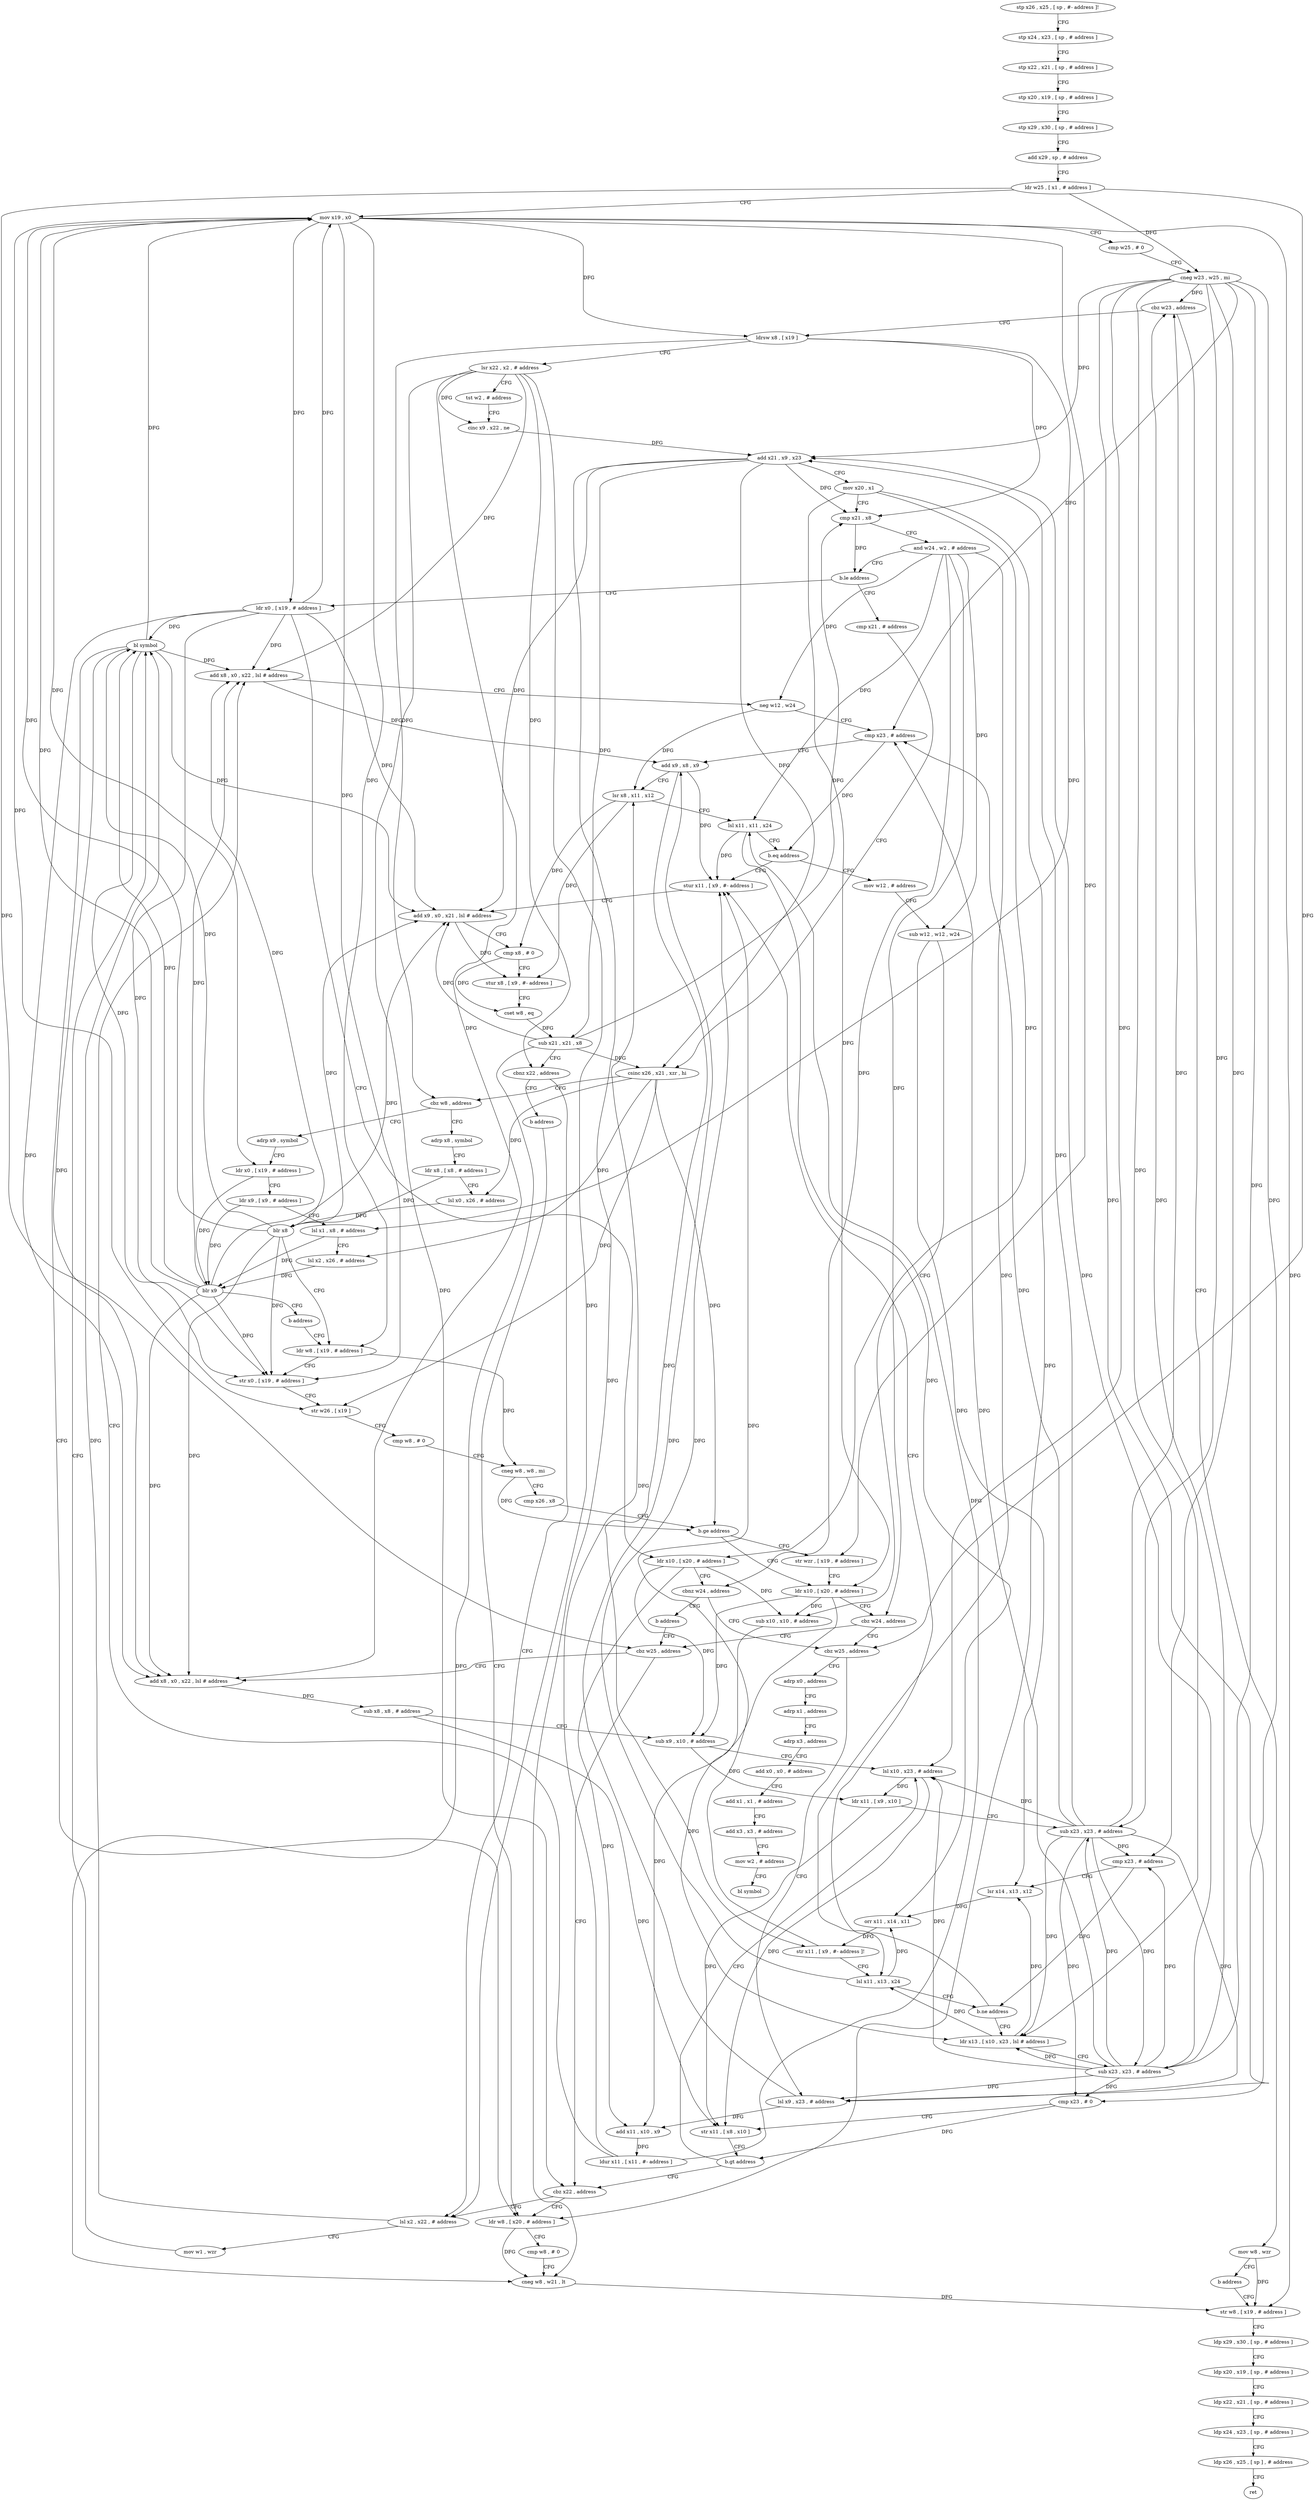 digraph "func" {
"4234396" [label = "stp x26 , x25 , [ sp , #- address ]!" ]
"4234400" [label = "stp x24 , x23 , [ sp , # address ]" ]
"4234404" [label = "stp x22 , x21 , [ sp , # address ]" ]
"4234408" [label = "stp x20 , x19 , [ sp , # address ]" ]
"4234412" [label = "stp x29 , x30 , [ sp , # address ]" ]
"4234416" [label = "add x29 , sp , # address" ]
"4234420" [label = "ldr w25 , [ x1 , # address ]" ]
"4234424" [label = "mov x19 , x0" ]
"4234428" [label = "cmp w25 , # 0" ]
"4234432" [label = "cneg w23 , w25 , mi" ]
"4234436" [label = "cbz w23 , address" ]
"4234516" [label = "mov w8 , wzr" ]
"4234440" [label = "ldrsw x8 , [ x19 ]" ]
"4234520" [label = "b address" ]
"4234784" [label = "str w8 , [ x19 , # address ]" ]
"4234444" [label = "lsr x22 , x2 , # address" ]
"4234448" [label = "tst w2 , # address" ]
"4234452" [label = "cinc x9 , x22 , ne" ]
"4234456" [label = "add x21 , x9 , x23" ]
"4234460" [label = "mov x20 , x1" ]
"4234464" [label = "cmp x21 , x8" ]
"4234468" [label = "and w24 , w2 , # address" ]
"4234472" [label = "b.le address" ]
"4234524" [label = "ldr x0 , [ x19 , # address ]" ]
"4234476" [label = "cmp x21 , # address" ]
"4234788" [label = "ldp x29 , x30 , [ sp , # address ]" ]
"4234792" [label = "ldp x20 , x19 , [ sp , # address ]" ]
"4234796" [label = "ldp x22 , x21 , [ sp , # address ]" ]
"4234800" [label = "ldp x24 , x23 , [ sp , # address ]" ]
"4234804" [label = "ldp x26 , x25 , [ sp ] , # address" ]
"4234808" [label = "ret" ]
"4234528" [label = "ldr x10 , [ x20 , # address ]" ]
"4234532" [label = "cbnz w24 , address" ]
"4234596" [label = "cbz w25 , address" ]
"4234536" [label = "b address" ]
"4234480" [label = "csinc x26 , x21 , xzr , hi" ]
"4234484" [label = "cbz w8 , address" ]
"4234540" [label = "adrp x8 , symbol" ]
"4234488" [label = "adrp x9 , symbol" ]
"4234812" [label = "adrp x0 , address" ]
"4234600" [label = "lsl x9 , x23 , # address" ]
"4234716" [label = "cbz w25 , address" ]
"4234544" [label = "ldr x8 , [ x8 , # address ]" ]
"4234548" [label = "lsl x0 , x26 , # address" ]
"4234552" [label = "blr x8" ]
"4234556" [label = "ldr w8 , [ x19 , # address ]" ]
"4234492" [label = "ldr x0 , [ x19 , # address ]" ]
"4234496" [label = "ldr x9 , [ x9 , # address ]" ]
"4234500" [label = "lsl x1 , x8 , # address" ]
"4234504" [label = "lsl x2 , x26 , # address" ]
"4234508" [label = "blr x9" ]
"4234512" [label = "b address" ]
"4234816" [label = "adrp x1 , address" ]
"4234820" [label = "adrp x3 , address" ]
"4234824" [label = "add x0 , x0 , # address" ]
"4234828" [label = "add x1 , x1 , # address" ]
"4234832" [label = "add x3 , x3 , # address" ]
"4234836" [label = "mov w2 , # address" ]
"4234840" [label = "bl symbol" ]
"4234604" [label = "add x11 , x10 , x9" ]
"4234608" [label = "ldur x11 , [ x11 , #- address ]" ]
"4234612" [label = "add x8 , x0 , x22 , lsl # address" ]
"4234616" [label = "neg w12 , w24" ]
"4234620" [label = "cmp x23 , # address" ]
"4234624" [label = "add x9 , x8 , x9" ]
"4234628" [label = "lsr x8 , x11 , x12" ]
"4234632" [label = "lsl x11 , x11 , x24" ]
"4234636" [label = "b.eq address" ]
"4234684" [label = "stur x11 , [ x9 , #- address ]" ]
"4234640" [label = "mov w12 , # address" ]
"4234756" [label = "cbz x22 , address" ]
"4234720" [label = "add x8 , x0 , x22 , lsl # address" ]
"4234588" [label = "ldr x10 , [ x20 , # address ]" ]
"4234592" [label = "cbz w24 , address" ]
"4234584" [label = "str wzr , [ x19 , # address ]" ]
"4234560" [label = "str x0 , [ x19 , # address ]" ]
"4234564" [label = "str w26 , [ x19 ]" ]
"4234568" [label = "cmp w8 , # 0" ]
"4234572" [label = "cneg w8 , w8 , mi" ]
"4234576" [label = "cmp x26 , x8" ]
"4234580" [label = "b.ge address" ]
"4234688" [label = "add x9 , x0 , x21 , lsl # address" ]
"4234692" [label = "cmp x8 , # 0" ]
"4234696" [label = "stur x8 , [ x9 , #- address ]" ]
"4234700" [label = "cset w8 , eq" ]
"4234704" [label = "sub x21 , x21 , x8" ]
"4234708" [label = "cbnz x22 , address" ]
"4234760" [label = "lsl x2 , x22 , # address" ]
"4234712" [label = "b address" ]
"4234644" [label = "sub w12 , w12 , w24" ]
"4234648" [label = "sub x10 , x10 , # address" ]
"4234652" [label = "ldr x13 , [ x10 , x23 , lsl # address ]" ]
"4234772" [label = "ldr w8 , [ x20 , # address ]" ]
"4234724" [label = "sub x8 , x8 , # address" ]
"4234728" [label = "sub x9 , x10 , # address" ]
"4234732" [label = "lsl x10 , x23 , # address" ]
"4234764" [label = "mov w1 , wzr" ]
"4234768" [label = "bl symbol" ]
"4234656" [label = "sub x23 , x23 , # address" ]
"4234660" [label = "cmp x23 , # address" ]
"4234664" [label = "lsr x14 , x13 , x12" ]
"4234668" [label = "orr x11 , x14 , x11" ]
"4234672" [label = "str x11 , [ x9 , #- address ]!" ]
"4234676" [label = "lsl x11 , x13 , x24" ]
"4234680" [label = "b.ne address" ]
"4234776" [label = "cmp w8 , # 0" ]
"4234780" [label = "cneg w8 , w21 , lt" ]
"4234736" [label = "ldr x11 , [ x9 , x10 ]" ]
"4234740" [label = "sub x23 , x23 , # address" ]
"4234744" [label = "cmp x23 , # 0" ]
"4234748" [label = "str x11 , [ x8 , x10 ]" ]
"4234752" [label = "b.gt address" ]
"4234396" -> "4234400" [ label = "CFG" ]
"4234400" -> "4234404" [ label = "CFG" ]
"4234404" -> "4234408" [ label = "CFG" ]
"4234408" -> "4234412" [ label = "CFG" ]
"4234412" -> "4234416" [ label = "CFG" ]
"4234416" -> "4234420" [ label = "CFG" ]
"4234420" -> "4234424" [ label = "CFG" ]
"4234420" -> "4234432" [ label = "DFG" ]
"4234420" -> "4234596" [ label = "DFG" ]
"4234420" -> "4234716" [ label = "DFG" ]
"4234424" -> "4234428" [ label = "CFG" ]
"4234424" -> "4234440" [ label = "DFG" ]
"4234424" -> "4234784" [ label = "DFG" ]
"4234424" -> "4234524" [ label = "DFG" ]
"4234424" -> "4234492" [ label = "DFG" ]
"4234424" -> "4234556" [ label = "DFG" ]
"4234424" -> "4234560" [ label = "DFG" ]
"4234424" -> "4234564" [ label = "DFG" ]
"4234424" -> "4234584" [ label = "DFG" ]
"4234428" -> "4234432" [ label = "CFG" ]
"4234432" -> "4234436" [ label = "DFG" ]
"4234432" -> "4234456" [ label = "DFG" ]
"4234432" -> "4234600" [ label = "DFG" ]
"4234432" -> "4234620" [ label = "DFG" ]
"4234432" -> "4234652" [ label = "DFG" ]
"4234432" -> "4234656" [ label = "DFG" ]
"4234432" -> "4234660" [ label = "DFG" ]
"4234432" -> "4234732" [ label = "DFG" ]
"4234432" -> "4234740" [ label = "DFG" ]
"4234432" -> "4234744" [ label = "DFG" ]
"4234436" -> "4234516" [ label = "CFG" ]
"4234436" -> "4234440" [ label = "CFG" ]
"4234516" -> "4234520" [ label = "CFG" ]
"4234516" -> "4234784" [ label = "DFG" ]
"4234440" -> "4234444" [ label = "CFG" ]
"4234440" -> "4234464" [ label = "DFG" ]
"4234440" -> "4234484" [ label = "DFG" ]
"4234440" -> "4234500" [ label = "DFG" ]
"4234520" -> "4234784" [ label = "CFG" ]
"4234784" -> "4234788" [ label = "CFG" ]
"4234444" -> "4234448" [ label = "CFG" ]
"4234444" -> "4234452" [ label = "DFG" ]
"4234444" -> "4234612" [ label = "DFG" ]
"4234444" -> "4234756" [ label = "DFG" ]
"4234444" -> "4234720" [ label = "DFG" ]
"4234444" -> "4234760" [ label = "DFG" ]
"4234444" -> "4234708" [ label = "DFG" ]
"4234448" -> "4234452" [ label = "CFG" ]
"4234452" -> "4234456" [ label = "DFG" ]
"4234456" -> "4234460" [ label = "CFG" ]
"4234456" -> "4234464" [ label = "DFG" ]
"4234456" -> "4234480" [ label = "DFG" ]
"4234456" -> "4234688" [ label = "DFG" ]
"4234456" -> "4234704" [ label = "DFG" ]
"4234456" -> "4234780" [ label = "DFG" ]
"4234460" -> "4234464" [ label = "CFG" ]
"4234460" -> "4234528" [ label = "DFG" ]
"4234460" -> "4234772" [ label = "DFG" ]
"4234460" -> "4234588" [ label = "DFG" ]
"4234464" -> "4234468" [ label = "CFG" ]
"4234464" -> "4234472" [ label = "DFG" ]
"4234468" -> "4234472" [ label = "CFG" ]
"4234468" -> "4234532" [ label = "DFG" ]
"4234468" -> "4234616" [ label = "DFG" ]
"4234468" -> "4234632" [ label = "DFG" ]
"4234468" -> "4234644" [ label = "DFG" ]
"4234468" -> "4234676" [ label = "DFG" ]
"4234468" -> "4234592" [ label = "DFG" ]
"4234472" -> "4234524" [ label = "CFG" ]
"4234472" -> "4234476" [ label = "CFG" ]
"4234524" -> "4234528" [ label = "CFG" ]
"4234524" -> "4234424" [ label = "DFG" ]
"4234524" -> "4234612" [ label = "DFG" ]
"4234524" -> "4234688" [ label = "DFG" ]
"4234524" -> "4234720" [ label = "DFG" ]
"4234524" -> "4234768" [ label = "DFG" ]
"4234524" -> "4234560" [ label = "DFG" ]
"4234476" -> "4234480" [ label = "CFG" ]
"4234788" -> "4234792" [ label = "CFG" ]
"4234792" -> "4234796" [ label = "CFG" ]
"4234796" -> "4234800" [ label = "CFG" ]
"4234800" -> "4234804" [ label = "CFG" ]
"4234804" -> "4234808" [ label = "CFG" ]
"4234528" -> "4234532" [ label = "CFG" ]
"4234528" -> "4234604" [ label = "DFG" ]
"4234528" -> "4234648" [ label = "DFG" ]
"4234528" -> "4234728" [ label = "DFG" ]
"4234532" -> "4234596" [ label = "CFG" ]
"4234532" -> "4234536" [ label = "CFG" ]
"4234596" -> "4234812" [ label = "CFG" ]
"4234596" -> "4234600" [ label = "CFG" ]
"4234536" -> "4234716" [ label = "CFG" ]
"4234480" -> "4234484" [ label = "CFG" ]
"4234480" -> "4234548" [ label = "DFG" ]
"4234480" -> "4234504" [ label = "DFG" ]
"4234480" -> "4234564" [ label = "DFG" ]
"4234480" -> "4234580" [ label = "DFG" ]
"4234484" -> "4234540" [ label = "CFG" ]
"4234484" -> "4234488" [ label = "CFG" ]
"4234540" -> "4234544" [ label = "CFG" ]
"4234488" -> "4234492" [ label = "CFG" ]
"4234812" -> "4234816" [ label = "CFG" ]
"4234600" -> "4234604" [ label = "DFG" ]
"4234600" -> "4234624" [ label = "DFG" ]
"4234716" -> "4234756" [ label = "CFG" ]
"4234716" -> "4234720" [ label = "CFG" ]
"4234544" -> "4234548" [ label = "CFG" ]
"4234544" -> "4234552" [ label = "DFG" ]
"4234548" -> "4234552" [ label = "DFG" ]
"4234552" -> "4234556" [ label = "CFG" ]
"4234552" -> "4234424" [ label = "DFG" ]
"4234552" -> "4234612" [ label = "DFG" ]
"4234552" -> "4234688" [ label = "DFG" ]
"4234552" -> "4234720" [ label = "DFG" ]
"4234552" -> "4234768" [ label = "DFG" ]
"4234552" -> "4234560" [ label = "DFG" ]
"4234556" -> "4234560" [ label = "CFG" ]
"4234556" -> "4234572" [ label = "DFG" ]
"4234492" -> "4234496" [ label = "CFG" ]
"4234492" -> "4234508" [ label = "DFG" ]
"4234496" -> "4234500" [ label = "CFG" ]
"4234496" -> "4234508" [ label = "DFG" ]
"4234500" -> "4234504" [ label = "CFG" ]
"4234500" -> "4234508" [ label = "DFG" ]
"4234504" -> "4234508" [ label = "DFG" ]
"4234508" -> "4234512" [ label = "CFG" ]
"4234508" -> "4234424" [ label = "DFG" ]
"4234508" -> "4234612" [ label = "DFG" ]
"4234508" -> "4234688" [ label = "DFG" ]
"4234508" -> "4234720" [ label = "DFG" ]
"4234508" -> "4234768" [ label = "DFG" ]
"4234508" -> "4234560" [ label = "DFG" ]
"4234512" -> "4234556" [ label = "CFG" ]
"4234816" -> "4234820" [ label = "CFG" ]
"4234820" -> "4234824" [ label = "CFG" ]
"4234824" -> "4234828" [ label = "CFG" ]
"4234828" -> "4234832" [ label = "CFG" ]
"4234832" -> "4234836" [ label = "CFG" ]
"4234836" -> "4234840" [ label = "CFG" ]
"4234604" -> "4234608" [ label = "DFG" ]
"4234608" -> "4234612" [ label = "CFG" ]
"4234608" -> "4234628" [ label = "DFG" ]
"4234608" -> "4234632" [ label = "DFG" ]
"4234612" -> "4234616" [ label = "CFG" ]
"4234612" -> "4234624" [ label = "DFG" ]
"4234616" -> "4234620" [ label = "CFG" ]
"4234616" -> "4234628" [ label = "DFG" ]
"4234620" -> "4234624" [ label = "CFG" ]
"4234620" -> "4234636" [ label = "DFG" ]
"4234624" -> "4234628" [ label = "CFG" ]
"4234624" -> "4234684" [ label = "DFG" ]
"4234624" -> "4234672" [ label = "DFG" ]
"4234628" -> "4234632" [ label = "CFG" ]
"4234628" -> "4234692" [ label = "DFG" ]
"4234628" -> "4234696" [ label = "DFG" ]
"4234632" -> "4234636" [ label = "CFG" ]
"4234632" -> "4234684" [ label = "DFG" ]
"4234632" -> "4234668" [ label = "DFG" ]
"4234636" -> "4234684" [ label = "CFG" ]
"4234636" -> "4234640" [ label = "CFG" ]
"4234684" -> "4234688" [ label = "CFG" ]
"4234640" -> "4234644" [ label = "CFG" ]
"4234756" -> "4234772" [ label = "CFG" ]
"4234756" -> "4234760" [ label = "CFG" ]
"4234720" -> "4234724" [ label = "DFG" ]
"4234588" -> "4234592" [ label = "CFG" ]
"4234588" -> "4234648" [ label = "DFG" ]
"4234588" -> "4234728" [ label = "DFG" ]
"4234588" -> "4234604" [ label = "DFG" ]
"4234592" -> "4234716" [ label = "CFG" ]
"4234592" -> "4234596" [ label = "CFG" ]
"4234584" -> "4234588" [ label = "CFG" ]
"4234560" -> "4234564" [ label = "CFG" ]
"4234564" -> "4234568" [ label = "CFG" ]
"4234568" -> "4234572" [ label = "CFG" ]
"4234572" -> "4234576" [ label = "CFG" ]
"4234572" -> "4234580" [ label = "DFG" ]
"4234576" -> "4234580" [ label = "CFG" ]
"4234580" -> "4234588" [ label = "CFG" ]
"4234580" -> "4234584" [ label = "CFG" ]
"4234688" -> "4234692" [ label = "CFG" ]
"4234688" -> "4234696" [ label = "DFG" ]
"4234692" -> "4234696" [ label = "CFG" ]
"4234692" -> "4234700" [ label = "DFG" ]
"4234696" -> "4234700" [ label = "CFG" ]
"4234700" -> "4234704" [ label = "DFG" ]
"4234704" -> "4234708" [ label = "CFG" ]
"4234704" -> "4234480" [ label = "DFG" ]
"4234704" -> "4234688" [ label = "DFG" ]
"4234704" -> "4234464" [ label = "DFG" ]
"4234704" -> "4234780" [ label = "DFG" ]
"4234708" -> "4234760" [ label = "CFG" ]
"4234708" -> "4234712" [ label = "CFG" ]
"4234760" -> "4234764" [ label = "CFG" ]
"4234760" -> "4234768" [ label = "DFG" ]
"4234712" -> "4234772" [ label = "CFG" ]
"4234644" -> "4234648" [ label = "CFG" ]
"4234644" -> "4234664" [ label = "DFG" ]
"4234648" -> "4234652" [ label = "DFG" ]
"4234652" -> "4234656" [ label = "CFG" ]
"4234652" -> "4234664" [ label = "DFG" ]
"4234652" -> "4234676" [ label = "DFG" ]
"4234772" -> "4234776" [ label = "CFG" ]
"4234772" -> "4234780" [ label = "DFG" ]
"4234724" -> "4234728" [ label = "CFG" ]
"4234724" -> "4234748" [ label = "DFG" ]
"4234728" -> "4234732" [ label = "CFG" ]
"4234728" -> "4234736" [ label = "DFG" ]
"4234732" -> "4234736" [ label = "DFG" ]
"4234732" -> "4234748" [ label = "DFG" ]
"4234764" -> "4234768" [ label = "CFG" ]
"4234768" -> "4234772" [ label = "CFG" ]
"4234768" -> "4234424" [ label = "DFG" ]
"4234768" -> "4234612" [ label = "DFG" ]
"4234768" -> "4234688" [ label = "DFG" ]
"4234768" -> "4234720" [ label = "DFG" ]
"4234768" -> "4234560" [ label = "DFG" ]
"4234656" -> "4234660" [ label = "DFG" ]
"4234656" -> "4234436" [ label = "DFG" ]
"4234656" -> "4234456" [ label = "DFG" ]
"4234656" -> "4234600" [ label = "DFG" ]
"4234656" -> "4234620" [ label = "DFG" ]
"4234656" -> "4234652" [ label = "DFG" ]
"4234656" -> "4234732" [ label = "DFG" ]
"4234656" -> "4234740" [ label = "DFG" ]
"4234656" -> "4234744" [ label = "DFG" ]
"4234660" -> "4234664" [ label = "CFG" ]
"4234660" -> "4234680" [ label = "DFG" ]
"4234664" -> "4234668" [ label = "DFG" ]
"4234668" -> "4234672" [ label = "DFG" ]
"4234672" -> "4234676" [ label = "CFG" ]
"4234672" -> "4234684" [ label = "DFG" ]
"4234676" -> "4234680" [ label = "CFG" ]
"4234676" -> "4234684" [ label = "DFG" ]
"4234676" -> "4234668" [ label = "DFG" ]
"4234680" -> "4234652" [ label = "CFG" ]
"4234680" -> "4234684" [ label = "CFG" ]
"4234776" -> "4234780" [ label = "CFG" ]
"4234780" -> "4234784" [ label = "DFG" ]
"4234736" -> "4234740" [ label = "CFG" ]
"4234736" -> "4234748" [ label = "DFG" ]
"4234740" -> "4234744" [ label = "DFG" ]
"4234740" -> "4234436" [ label = "DFG" ]
"4234740" -> "4234456" [ label = "DFG" ]
"4234740" -> "4234600" [ label = "DFG" ]
"4234740" -> "4234620" [ label = "DFG" ]
"4234740" -> "4234652" [ label = "DFG" ]
"4234740" -> "4234656" [ label = "DFG" ]
"4234740" -> "4234660" [ label = "DFG" ]
"4234740" -> "4234732" [ label = "DFG" ]
"4234744" -> "4234748" [ label = "CFG" ]
"4234744" -> "4234752" [ label = "DFG" ]
"4234748" -> "4234752" [ label = "CFG" ]
"4234752" -> "4234732" [ label = "CFG" ]
"4234752" -> "4234756" [ label = "CFG" ]
}
